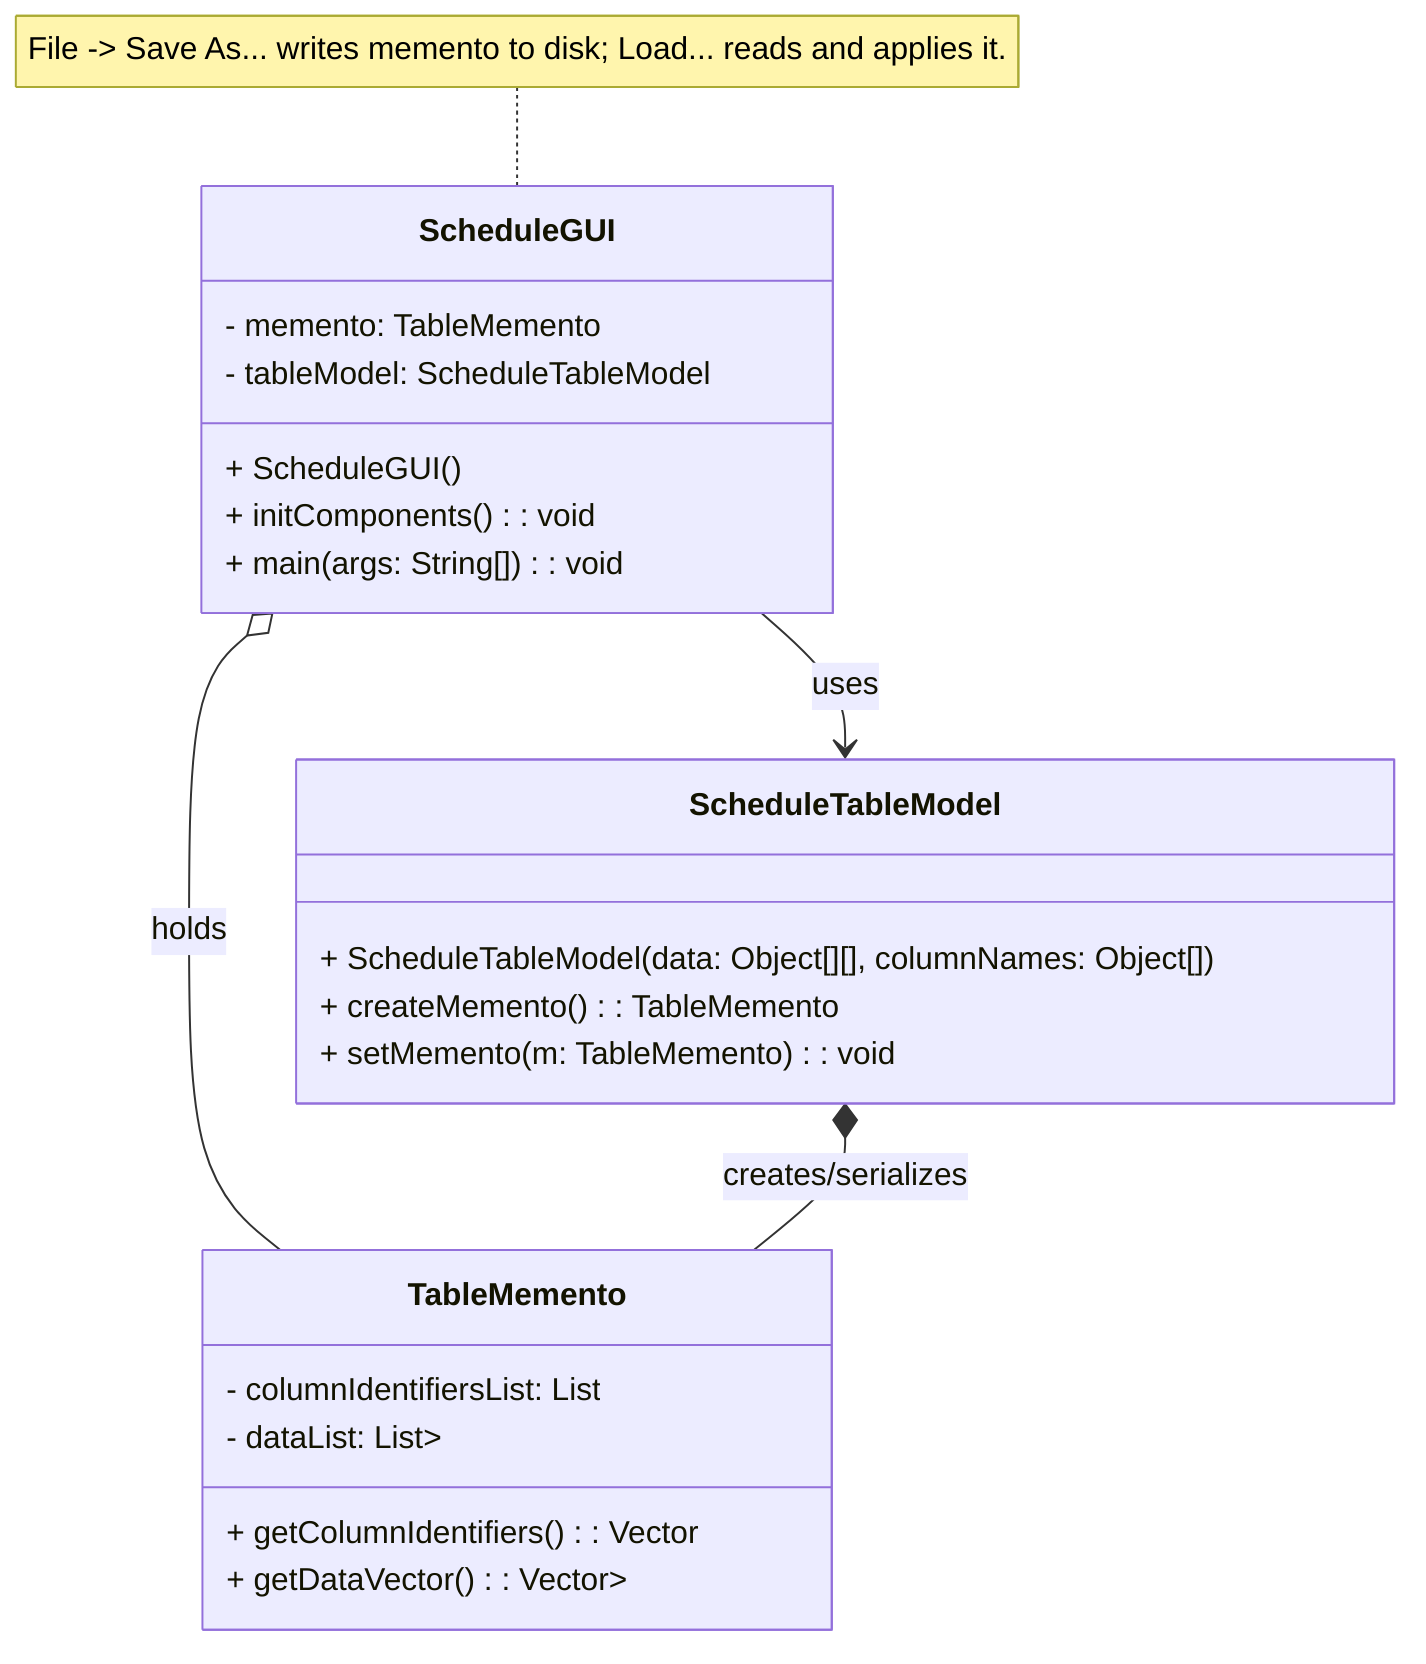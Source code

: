 classDiagram
direction TB

class ScheduleGUI {
  - memento: TableMemento
  - tableModel: ScheduleTableModel
  + ScheduleGUI()
  + initComponents(): void
  + main(args: String[]): void
}

class ScheduleTableModel {
  + ScheduleTableModel(data: Object[][], columnNames: Object[])
  + createMemento(): TableMemento
  + setMemento(m: TableMemento): void
}

class TableMemento {
  - columnIdentifiersList: List<Object>
  - dataList: List<List<Object>>
  + getColumnIdentifiers(): Vector<Object>
  + getDataVector(): Vector<Vector<Object>>
}

ScheduleGUI --> ScheduleTableModel : uses
ScheduleGUI o-- TableMemento : holds
ScheduleTableModel *-- TableMemento : creates/serializes

note for ScheduleGUI "File -> Save As... writes memento to disk; Load... reads and applies it."